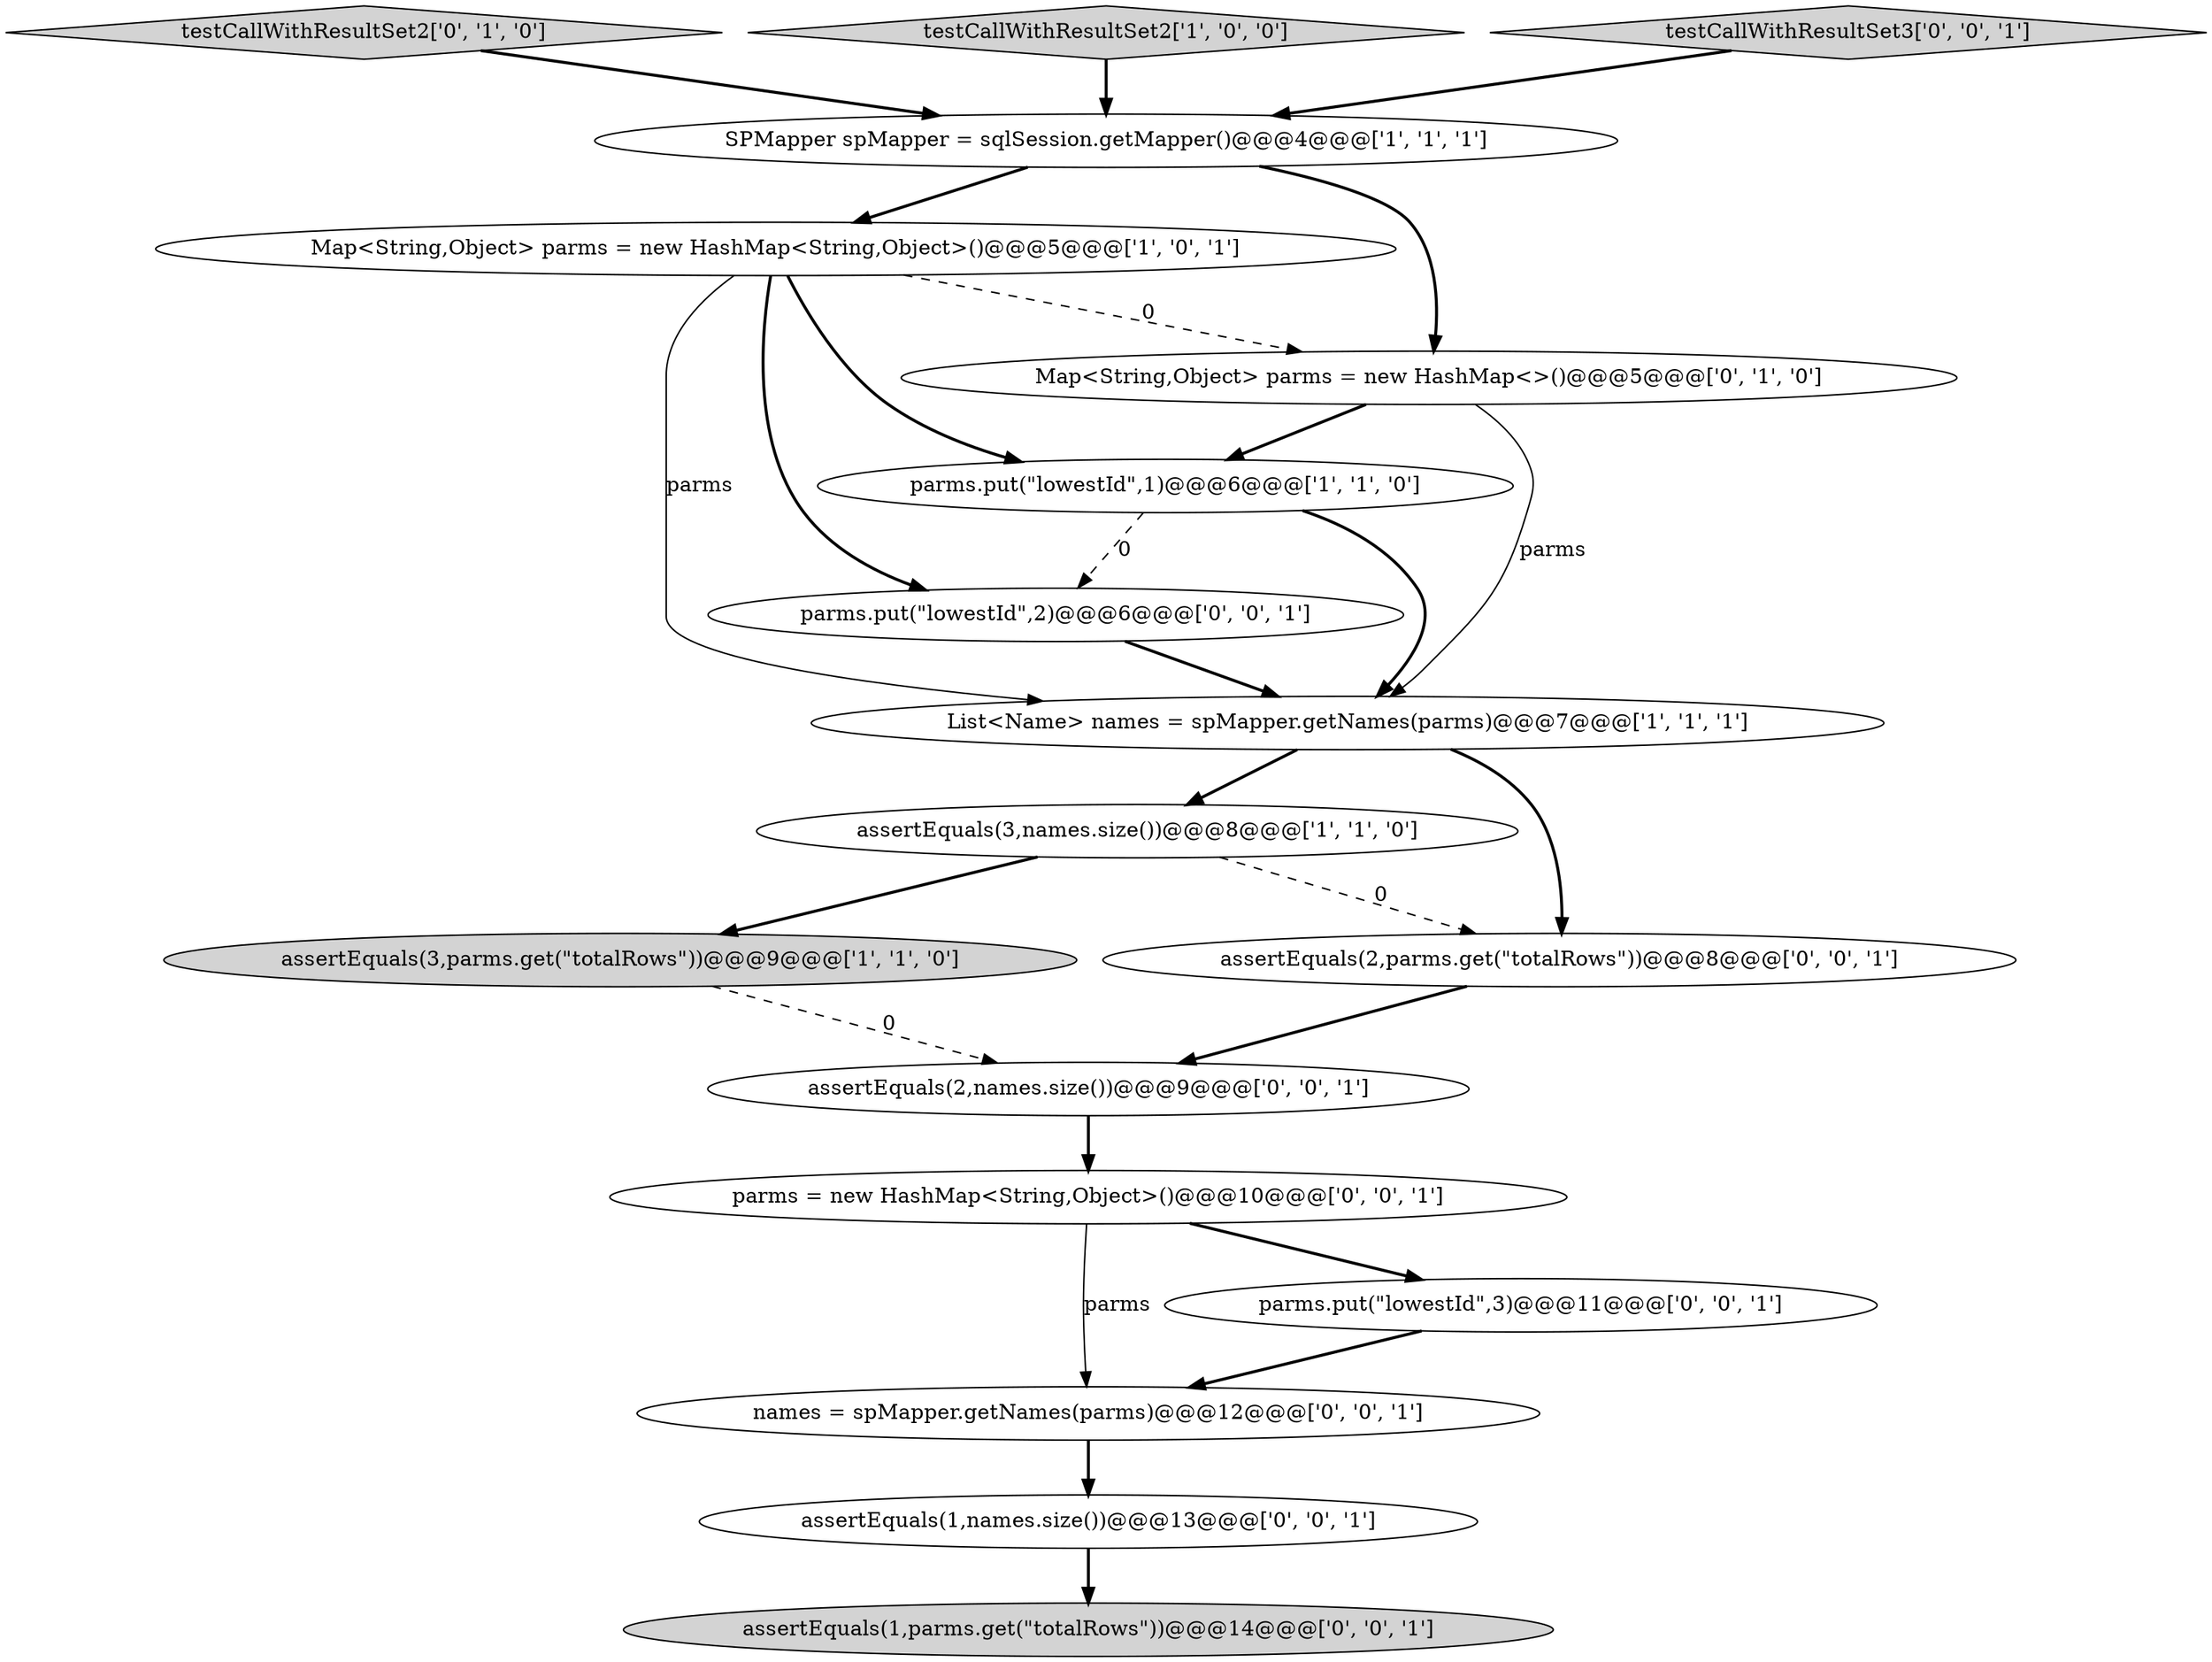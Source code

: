 digraph {
11 [style = filled, label = "names = spMapper.getNames(parms)@@@12@@@['0', '0', '1']", fillcolor = white, shape = ellipse image = "AAA0AAABBB3BBB"];
2 [style = filled, label = "parms.put(\"lowestId\",1)@@@6@@@['1', '1', '0']", fillcolor = white, shape = ellipse image = "AAA0AAABBB1BBB"];
7 [style = filled, label = "testCallWithResultSet2['0', '1', '0']", fillcolor = lightgray, shape = diamond image = "AAA0AAABBB2BBB"];
12 [style = filled, label = "assertEquals(1,parms.get(\"totalRows\"))@@@14@@@['0', '0', '1']", fillcolor = lightgray, shape = ellipse image = "AAA0AAABBB3BBB"];
14 [style = filled, label = "parms = new HashMap<String,Object>()@@@10@@@['0', '0', '1']", fillcolor = white, shape = ellipse image = "AAA0AAABBB3BBB"];
5 [style = filled, label = "Map<String,Object> parms = new HashMap<String,Object>()@@@5@@@['1', '0', '1']", fillcolor = white, shape = ellipse image = "AAA0AAABBB1BBB"];
6 [style = filled, label = "testCallWithResultSet2['1', '0', '0']", fillcolor = lightgray, shape = diamond image = "AAA0AAABBB1BBB"];
10 [style = filled, label = "parms.put(\"lowestId\",2)@@@6@@@['0', '0', '1']", fillcolor = white, shape = ellipse image = "AAA0AAABBB3BBB"];
0 [style = filled, label = "assertEquals(3,names.size())@@@8@@@['1', '1', '0']", fillcolor = white, shape = ellipse image = "AAA0AAABBB1BBB"];
13 [style = filled, label = "assertEquals(2,parms.get(\"totalRows\"))@@@8@@@['0', '0', '1']", fillcolor = white, shape = ellipse image = "AAA0AAABBB3BBB"];
16 [style = filled, label = "assertEquals(1,names.size())@@@13@@@['0', '0', '1']", fillcolor = white, shape = ellipse image = "AAA0AAABBB3BBB"];
4 [style = filled, label = "SPMapper spMapper = sqlSession.getMapper()@@@4@@@['1', '1', '1']", fillcolor = white, shape = ellipse image = "AAA0AAABBB1BBB"];
15 [style = filled, label = "assertEquals(2,names.size())@@@9@@@['0', '0', '1']", fillcolor = white, shape = ellipse image = "AAA0AAABBB3BBB"];
3 [style = filled, label = "List<Name> names = spMapper.getNames(parms)@@@7@@@['1', '1', '1']", fillcolor = white, shape = ellipse image = "AAA0AAABBB1BBB"];
1 [style = filled, label = "assertEquals(3,parms.get(\"totalRows\"))@@@9@@@['1', '1', '0']", fillcolor = lightgray, shape = ellipse image = "AAA0AAABBB1BBB"];
8 [style = filled, label = "Map<String,Object> parms = new HashMap<>()@@@5@@@['0', '1', '0']", fillcolor = white, shape = ellipse image = "AAA1AAABBB2BBB"];
17 [style = filled, label = "testCallWithResultSet3['0', '0', '1']", fillcolor = lightgray, shape = diamond image = "AAA0AAABBB3BBB"];
9 [style = filled, label = "parms.put(\"lowestId\",3)@@@11@@@['0', '0', '1']", fillcolor = white, shape = ellipse image = "AAA0AAABBB3BBB"];
5->2 [style = bold, label=""];
5->3 [style = solid, label="parms"];
13->15 [style = bold, label=""];
9->11 [style = bold, label=""];
6->4 [style = bold, label=""];
4->5 [style = bold, label=""];
2->10 [style = dashed, label="0"];
14->9 [style = bold, label=""];
4->8 [style = bold, label=""];
11->16 [style = bold, label=""];
14->11 [style = solid, label="parms"];
5->10 [style = bold, label=""];
3->13 [style = bold, label=""];
0->1 [style = bold, label=""];
0->13 [style = dashed, label="0"];
10->3 [style = bold, label=""];
2->3 [style = bold, label=""];
17->4 [style = bold, label=""];
16->12 [style = bold, label=""];
5->8 [style = dashed, label="0"];
8->2 [style = bold, label=""];
15->14 [style = bold, label=""];
7->4 [style = bold, label=""];
3->0 [style = bold, label=""];
1->15 [style = dashed, label="0"];
8->3 [style = solid, label="parms"];
}
